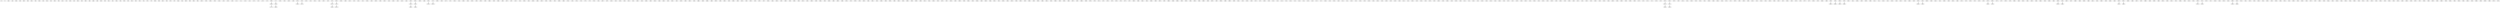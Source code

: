 digraph adj {
graph [k=96]
edge [d=-95]
"17+" [l=103]
"17-" [l=103]
"146+" [l=166]
"146-" [l=166]
"208+" [l=112]
"208-" [l=112]
"288+" [l=4413]
"288-" [l=4413]
"304+" [l=109]
"304-" [l=109]
"333+" [l=138]
"333-" [l=138]
"334+" [l=102]
"334-" [l=102]
"356+" [l=347]
"356-" [l=347]
"415+" [l=132]
"415-" [l=132]
"445+" [l=146]
"445-" [l=146]
"463+" [l=115]
"463-" [l=115]
"480+" [l=209]
"480-" [l=209]
"489+" [l=239]
"489-" [l=239]
"490+" [l=149]
"490-" [l=149]
"491+" [l=191]
"491-" [l=191]
"504+" [l=190]
"504-" [l=190]
"505+" [l=110]
"505-" [l=110]
"632+" [l=101]
"632-" [l=101]
"782+" [l=190]
"782-" [l=190]
"797+" [l=148]
"797-" [l=148]
"806+" [l=189]
"806-" [l=189]
"820+" [l=188]
"820-" [l=188]
"827+" [l=230]
"827-" [l=230]
"844+" [l=190]
"844-" [l=190]
"880+" [l=100]
"880-" [l=100]
"958+" [l=191]
"958-" [l=191]
"1020+" [l=315]
"1020-" [l=315]
"1054+" [l=167]
"1054-" [l=167]
"1104+" [l=188]
"1104-" [l=188]
"1106+" [l=254]
"1106-" [l=254]
"1111+" [l=428]
"1111-" [l=428]
"1121+" [l=104]
"1121-" [l=104]
"1147+" [l=245]
"1147-" [l=245]
"1170+" [l=168]
"1170-" [l=168]
"1177+" [l=315]
"1177-" [l=315]
"1193+" [l=206]
"1193-" [l=206]
"1199+" [l=192]
"1199-" [l=192]
"1203+" [l=403]
"1203-" [l=403]
"1215+" [l=191]
"1215-" [l=191]
"1261+" [l=189]
"1261-" [l=189]
"1287+" [l=186]
"1287-" [l=186]
"1307+" [l=289]
"1307-" [l=289]
"1308+" [l=123]
"1308-" [l=123]
"1310+" [l=137]
"1310-" [l=137]
"1321+" [l=147]
"1321-" [l=147]
"1353+" [l=191]
"1353-" [l=191]
"1356+" [l=722]
"1356-" [l=722]
"1432+" [l=191]
"1432-" [l=191]
"1433+" [l=541]
"1433-" [l=541]
"1442+" [l=194]
"1442-" [l=194]
"1453+" [l=147]
"1453-" [l=147]
"1456+" [l=215]
"1456-" [l=215]
"1469+" [l=191]
"1469-" [l=191]
"1474+" [l=192]
"1474-" [l=192]
"1500+" [l=229]
"1500-" [l=229]
"1517+" [l=155]
"1517-" [l=155]
"1524+" [l=381]
"1524-" [l=381]
"1546+" [l=122]
"1546-" [l=122]
"1555+" [l=157]
"1555-" [l=157]
"1556+" [l=230]
"1556-" [l=230]
"1580+" [l=725]
"1580-" [l=725]
"1589+" [l=167]
"1589-" [l=167]
"1607+" [l=112]
"1607-" [l=112]
"1612+" [l=254]
"1612-" [l=254]
"1622+" [l=149]
"1622-" [l=149]
"1646+" [l=191]
"1646-" [l=191]
"1652+" [l=155]
"1652-" [l=155]
"1661+" [l=192]
"1661-" [l=192]
"1690+" [l=191]
"1690-" [l=191]
"1746+" [l=191]
"1746-" [l=191]
"1754+" [l=191]
"1754-" [l=191]
"1775+" [l=232]
"1775-" [l=232]
"1782+" [l=191]
"1782-" [l=191]
"1807+" [l=101]
"1807-" [l=101]
"1813+" [l=121]
"1813-" [l=121]
"1816+" [l=148]
"1816-" [l=148]
"1821+" [l=146]
"1821-" [l=146]
"1824+" [l=295]
"1824-" [l=295]
"1830+" [l=281]
"1830-" [l=281]
"1844+" [l=191]
"1844-" [l=191]
"1845+" [l=191]
"1845-" [l=191]
"1851+" [l=105]
"1851-" [l=105]
"1853+" [l=191]
"1853-" [l=191]
"1854+" [l=154]
"1854-" [l=154]
"1888+" [l=228]
"1888-" [l=228]
"1889+" [l=120]
"1889-" [l=120]
"1900+" [l=111]
"1900-" [l=111]
"1905+" [l=191]
"1905-" [l=191]
"1908+" [l=146]
"1908-" [l=146]
"1922+" [l=177]
"1922-" [l=177]
"1925+" [l=112]
"1925-" [l=112]
"1927+" [l=191]
"1927-" [l=191]
"1934+" [l=143]
"1934-" [l=143]
"1935+" [l=155]
"1935-" [l=155]
"1938+" [l=110]
"1938-" [l=110]
"1939+" [l=102]
"1939-" [l=102]
"1951+" [l=238]
"1951-" [l=238]
"1956+" [l=165]
"1956-" [l=165]
"1964+" [l=142]
"1964-" [l=142]
"1965+" [l=134]
"1965-" [l=134]
"1968+" [l=189]
"1968-" [l=189]
"1974+" [l=191]
"1974-" [l=191]
"1976+" [l=138]
"1976-" [l=138]
"1982+" [l=191]
"1982-" [l=191]
"1991+" [l=191]
"1991-" [l=191]
"1994+" [l=149]
"1994-" [l=149]
"1995+" [l=136]
"1995-" [l=136]
"2004+" [l=154]
"2004-" [l=154]
"2006+" [l=132]
"2006-" [l=132]
"2009+" [l=126]
"2009-" [l=126]
"2021+" [l=155]
"2021-" [l=155]
"2023+" [l=191]
"2023-" [l=191]
"2027+" [l=191]
"2027-" [l=191]
"2035+" [l=134]
"2035-" [l=134]
"2039+" [l=127]
"2039-" [l=127]
"2045+" [l=124]
"2045-" [l=124]
"2046+" [l=142]
"2046-" [l=142]
"2048+" [l=153]
"2048-" [l=153]
"2051+" [l=113]
"2051-" [l=113]
"2052+" [l=120]
"2052-" [l=120]
"2054+" [l=163]
"2054-" [l=163]
"2055+" [l=122]
"2055-" [l=122]
"2058+" [l=130]
"2058-" [l=130]
"2060+" [l=166]
"2060-" [l=166]
"2061+" [l=168]
"2061-" [l=168]
"2063+" [l=171]
"2063-" [l=171]
"2065+" [l=123]
"2065-" [l=123]
"2067+" [l=138]
"2067-" [l=138]
"2069+" [l=136]
"2069-" [l=136]
"2070+" [l=128]
"2070-" [l=128]
"2071+" [l=136]
"2071-" [l=136]
"2073+" [l=112]
"2073-" [l=112]
"2074+" [l=191]
"2074-" [l=191]
"2077+" [l=140]
"2077-" [l=140]
"2080+" [l=117]
"2080-" [l=117]
"2081+" [l=138]
"2081-" [l=138]
"2083+" [l=138]
"2083-" [l=138]
"2087+" [l=170]
"2087-" [l=170]
"2088+" [l=191]
"2088-" [l=191]
"2090+" [l=139]
"2090-" [l=139]
"2092+" [l=125]
"2092-" [l=125]
"2093+" [l=143]
"2093-" [l=143]
"2096+" [l=116]
"2096-" [l=116]
"2097+" [l=160]
"2097-" [l=160]
"2098+" [l=115]
"2098-" [l=115]
"2099+" [l=146]
"2099-" [l=146]
"2102+" [l=108]
"2102-" [l=108]
"2106+" [l=168]
"2106-" [l=168]
"2107+" [l=164]
"2107-" [l=164]
"2109+" [l=159]
"2109-" [l=159]
"2110+" [l=141]
"2110-" [l=141]
"2112+" [l=144]
"2112-" [l=144]
"2113+" [l=126]
"2113-" [l=126]
"2114+" [l=127]
"2114-" [l=127]
"2116+" [l=127]
"2116-" [l=127]
"2117+" [l=171]
"2117-" [l=171]
"2118+" [l=138]
"2118-" [l=138]
"2120+" [l=135]
"2120-" [l=135]
"2121+" [l=109]
"2121-" [l=109]
"2122+" [l=143]
"2122-" [l=143]
"2123+" [l=190]
"2123-" [l=190]
"2126+" [l=117]
"2126-" [l=117]
"2128+" [l=123]
"2128-" [l=123]
"2129+" [l=137]
"2129-" [l=137]
"2130+" [l=127]
"2130-" [l=127]
"2131+" [l=136]
"2131-" [l=136]
"2133+" [l=118]
"2133-" [l=118]
"2134+" [l=113]
"2134-" [l=113]
"2135+" [l=112]
"2135-" [l=112]
"2136+" [l=111]
"2136-" [l=111]
"2138+" [l=116]
"2138-" [l=116]
"2139+" [l=108]
"2139-" [l=108]
"2141+" [l=131]
"2141-" [l=131]
"2142+" [l=118]
"2142-" [l=118]
"2143+" [l=138]
"2143-" [l=138]
"2144+" [l=149]
"2144-" [l=149]
"2146+" [l=115]
"2146-" [l=115]
"2147+" [l=126]
"2147-" [l=126]
"2150+" [l=110]
"2150-" [l=110]
"2152+" [l=123]
"2152-" [l=123]
"2154+" [l=131]
"2154-" [l=131]
"2155+" [l=130]
"2155-" [l=130]
"2156+" [l=113]
"2156-" [l=113]
"2158+" [l=108]
"2158-" [l=108]
"2160+" [l=144]
"2160-" [l=144]
"2161+" [l=158]
"2161-" [l=158]
"2162+" [l=119]
"2162-" [l=119]
"2163+" [l=138]
"2163-" [l=138]
"2164+" [l=144]
"2164-" [l=144]
"2166+" [l=122]
"2166-" [l=122]
"2168+" [l=133]
"2168-" [l=133]
"2169+" [l=130]
"2169-" [l=130]
"2170+" [l=113]
"2170-" [l=113]
"2171+" [l=166]
"2171-" [l=166]
"2173+" [l=134]
"2173-" [l=134]
"2202+" [l=425]
"2202-" [l=425]
"2207+" [l=142]
"2207-" [l=142]
"2213+" [l=230]
"2213-" [l=230]
"2216+" [l=110]
"2216-" [l=110]
"2231+" [l=162]
"2231-" [l=162]
"2236+" [l=605]
"2236-" [l=605]
"2244+" [l=2342]
"2244-" [l=2342]
"2271+" [l=128]
"2271-" [l=128]
"2297+" [l=539]
"2297-" [l=539]
"2300+" [l=191]
"2300-" [l=191]
"2313+" [l=173]
"2313-" [l=173]
"2314+" [l=104]
"2314-" [l=104]
"2320+" [l=107]
"2320-" [l=107]
"2323+" [l=7847]
"2323-" [l=7847]
"2347+" [l=239]
"2347-" [l=239]
"2352+" [l=117]
"2352-" [l=117]
"2373+" [l=295]
"2373-" [l=295]
"2374+" [l=4288]
"2374-" [l=4288]
"2377+" [l=407]
"2377-" [l=407]
"2378+" [l=200]
"2378-" [l=200]
"2380+" [l=332]
"2380-" [l=332]
"2392+" [l=3757]
"2392-" [l=3757]
"2394+" [l=198]
"2394-" [l=198]
"2401+" [l=476]
"2401-" [l=476]
"2405+" [l=272]
"2405-" [l=272]
"2409+" [l=302]
"2409-" [l=302]
"2411+" [l=269]
"2411-" [l=269]
"2412+" [l=191]
"2412-" [l=191]
"2419+" [l=240]
"2419-" [l=240]
"2421+" [l=1499]
"2421-" [l=1499]
"2422+" [l=297]
"2422-" [l=297]
"2424+" [l=616]
"2424-" [l=616]
"2426+" [l=660]
"2426-" [l=660]
"2434+" [l=346]
"2434-" [l=346]
"2438+" [l=191]
"2438-" [l=191]
"2441+" [l=191]
"2441-" [l=191]
"2450+" [l=191]
"2450-" [l=191]
"2462+" [l=191]
"2462-" [l=191]
"2472+" [l=191]
"2472-" [l=191]
"2473+" [l=169526]
"2473-" [l=169526]
"2474+" [l=165701]
"2474-" [l=165701]
"2475+" [l=1720]
"2475-" [l=1720]
"2476+" [l=4387]
"2476-" [l=4387]
"2477+" [l=9248]
"2477-" [l=9248]
"2479+" [l=161069]
"2479-" [l=161069]
"2480+" [l=6895]
"2480-" [l=6895]
"2481+" [l=10642]
"2481-" [l=10642]
"2482+" [l=19437]
"2482-" [l=19437]
"2483+" [l=4740]
"2483-" [l=4740]
"2484+" [l=4056]
"2484-" [l=4056]
"2485+" [l=17296]
"2485-" [l=17296]
"2486+" [l=114802]
"2486-" [l=114802]
"2487+" [l=8790]
"2487-" [l=8790]
"2488+" [l=43494]
"2488-" [l=43494]
"2489+" [l=2570]
"2489-" [l=2570]
"2490+" [l=104003]
"2490-" [l=104003]
"2491+" [l=25906]
"2491-" [l=25906]
"2492+" [l=56661]
"2492-" [l=56661]
"2493+" [l=77295]
"2493-" [l=77295]
"2494+" [l=2857]
"2494-" [l=2857]
"2495+" [l=121240]
"2495-" [l=121240]
"2496+" [l=3733]
"2496-" [l=3733]
"2497+" [l=7275]
"2497-" [l=7275]
"2498+" [l=4318]
"2498-" [l=4318]
"2499+" [l=116635]
"2499-" [l=116635]
"2500+" [l=3291]
"2500-" [l=3291]
"2501+" [l=14160]
"2501-" [l=14160]
"2505+" [l=61984]
"2505-" [l=61984]
"2506+" [l=18845]
"2506-" [l=18845]
"2510+" [l=3667]
"2510-" [l=3667]
"2512+" [l=17232]
"2512-" [l=17232]
"2517+" [l=21358]
"2517-" [l=21358]
"2518+" [l=64054]
"2518-" [l=64054]
"2519+" [l=42022]
"2519-" [l=42022]
"2520+" [l=12366]
"2520-" [l=12366]
"2521+" [l=58067]
"2521-" [l=58067]
"2522+" [l=23006]
"2522-" [l=23006]
"2524+" [l=45501]
"2524-" [l=45501]
"2525+" [l=113532]
"2525-" [l=113532]
"2526+" [l=61512]
"2526-" [l=61512]
"2528+" [l=35266]
"2528-" [l=35266]
"2529+" [l=81134]
"2529-" [l=81134]
"2531+" [l=39138]
"2531-" [l=39138]
"2532+" [l=94728]
"2532-" [l=94728]
"2533+" [l=5400]
"2533-" [l=5400]
"2534+" [l=182463]
"2534-" [l=182463]
"2537+" [l=246649]
"2537-" [l=246649]
"2538+" [l=33684]
"2538-" [l=33684]
"2540+" [l=21638]
"2540-" [l=21638]
"2542+" [l=106345]
"2542-" [l=106345]
"2543+" [l=27500]
"2543-" [l=27500]
"2544+" [l=11157]
"2544-" [l=11157]
"2546+" [l=102318]
"2546-" [l=102318]
"2548+" [l=87343]
"2548-" [l=87343]
"2549+" [l=70375]
"2549-" [l=70375]
"2551+" [l=13898]
"2551-" [l=13898]
"2552+" [l=27380]
"2552-" [l=27380]
"2553+" [l=9361]
"2553-" [l=9361]
"2554+" [l=8914]
"2554-" [l=8914]
"2555+" [l=27080]
"2555-" [l=27080]
"2556+" [l=147364]
"2556-" [l=147364]
"2557+" [l=38027]
"2557-" [l=38027]
"2558+" [l=9629]
"2558-" [l=9629]
"2559+" [l=2063]
"2559-" [l=2063]
"2560+" [l=13537]
"2560-" [l=13537]
"2561+" [l=8622]
"2561-" [l=8622]
"2562+" [l=173998]
"2562-" [l=173998]
"2563+" [l=55226]
"2563-" [l=55226]
"2564+" [l=210560]
"2564-" [l=210560]
"2566+" [l=11240]
"2566-" [l=11240]
"2568+" [l=129987]
"2568-" [l=129987]
"2569+" [l=209872]
"2569-" [l=209872]
"2570+" [l=73528]
"2570-" [l=73528]
"1177-" -> "2548-" [d=-122 e=49.4 n=11]
"1203-" -> "2473-" [d=-170 e=32.8 n=25]
"1307+" -> "2323-" [d=-196 e=32.1 n=26]
"1307-" -> "2374+" [d=-204 e=29.9 n=30]
"1453+" -> "2492-" [d=-86 e=39.7 n=17]
"1453-" -> "1456-"
"1456+" -> "1453+"
"1474-" -> "2532+" [d=-134 e=39.7 n=17]
"2202+" -> "2421+" [d=303 e=303.0 n=0]
"2323+" -> "1307-" [d=-196 e=32.1 n=26]
"2374-" -> "1307+" [d=-204 e=29.9 n=30]
"2392-" -> "2549+" [d=-253 e=26.2 n=39]
"2394+" -> "2505+" [d=-28 e=0.0 n=26]
"2421+" -> "2424-" [d=113 e=113.0 n=0]
"2421-" -> "2202-" [d=303 e=303.0 n=0]
"2424+" -> "2421-" [d=113 e=113.0 n=0]
"2434-" -> "2540-" [d=-95 e=0.0 n=24]
"2473+" -> "1203+" [d=-170 e=32.8 n=25]
"2476+" -> "2483-" [d=148 e=148.0 n=0]
"2483+" -> "2476-" [d=148 e=148.0 n=0]
"2486+" -> "2529+" [d=-246 e=25.3 n=42]
"2490+" -> "2548+" [d=-87288 e=42.3 n=15]
"2492+" -> "1453-" [d=-86 e=39.7 n=17]
"2495+" -> "2561-" [d=-281 e=28.5 n=33]
"2505-" -> "2394-" [d=-28 e=0.0 n=26]
"2512-" -> "2526-" [d=-137 e=34.9 n=22]
"2520-" -> "2566-" [d=-245 e=22.1 n=55]
"2526+" -> "2512+" [d=-137 e=34.9 n=22]
"2529-" -> "2486-" [d=-246 e=25.3 n=42]
"2532-" -> "1474+" [d=-134 e=39.7 n=17]
"2540+" -> "2434+" [d=-95 e=0.0 n=24]
"2548+" -> "1177+" [d=-122 e=49.4 n=11]
"2548-" -> "2490-" [d=-87288 e=42.3 n=15]
"2549-" -> "2392+" [d=-253 e=26.2 n=39]
"2561+" -> "2495-" [d=-281 e=28.5 n=33]
"2566+" -> "2520+" [d=-245 e=22.1 n=55]
}
